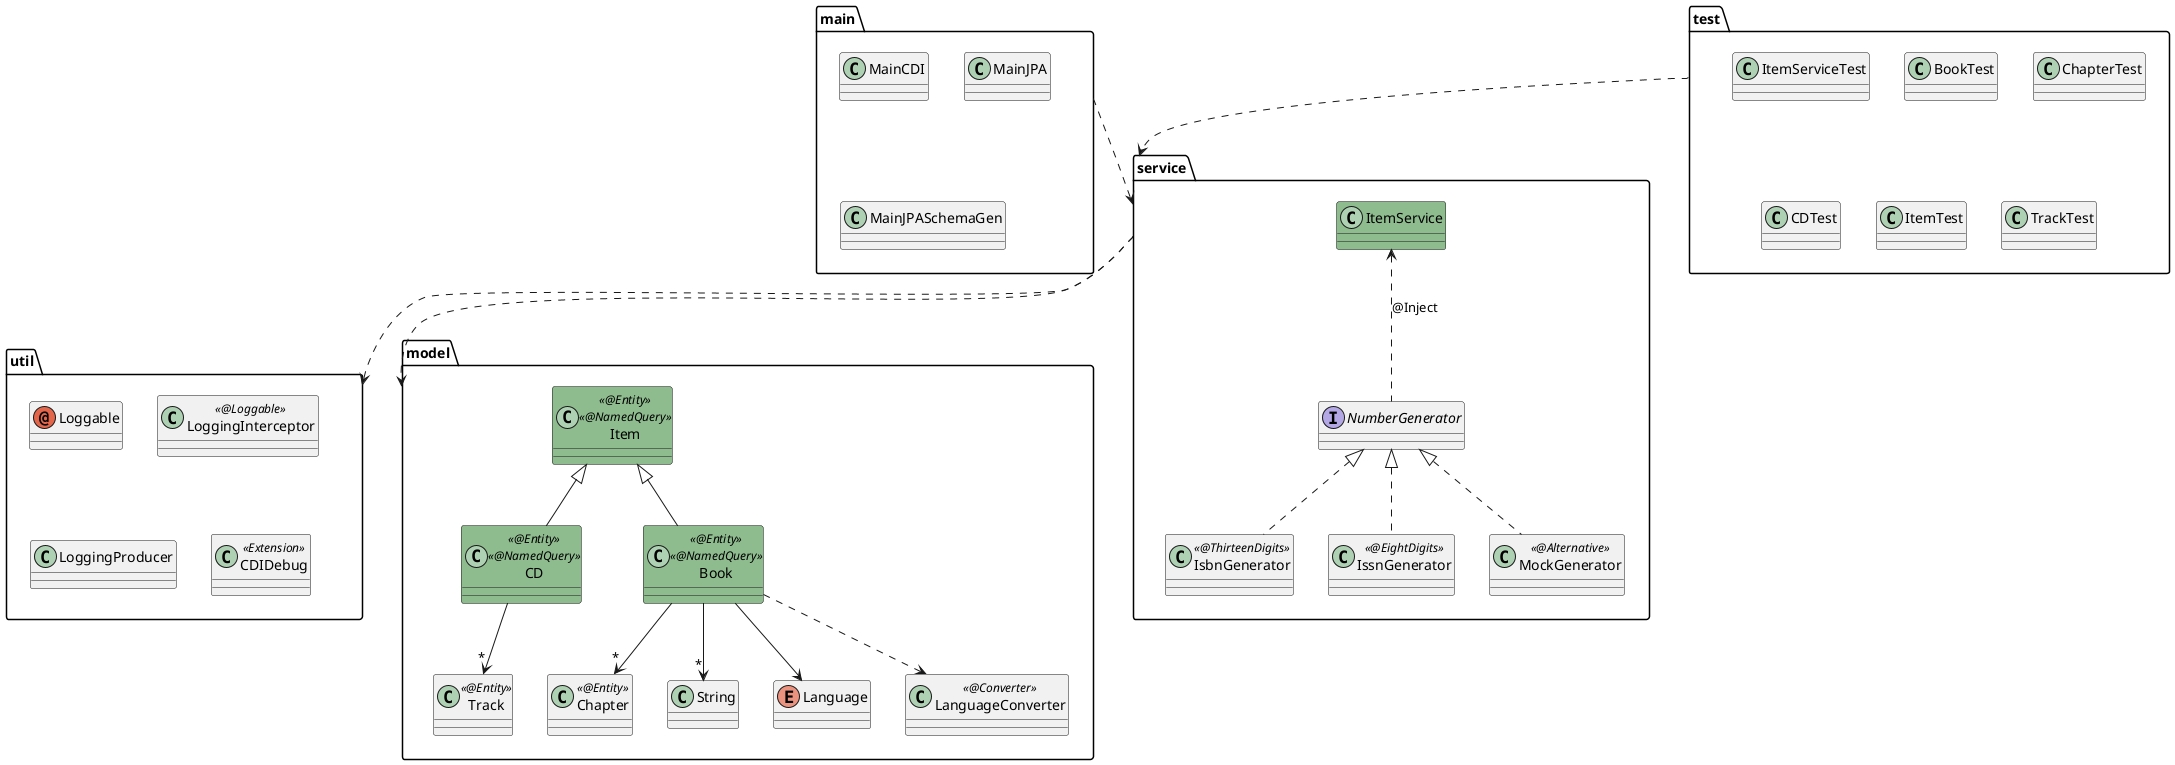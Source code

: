 @startuml

package "main" {
    class MainCDI
    class MainJPA
    class MainJPASchemaGen
}
package "test" {
    class ItemServiceTest
    class BookTest
    class ChapterTest
    class CDTest 
    class ItemTest
    class TrackTest
}

package "service" {
    interface NumberGenerator
    class IsbnGenerator << @ThirteenDigits >>
    class IssnGenerator << @EightDigits >>
    class MockGenerator << @Alternative >>
    class ItemService #8FBC8F

    ItemService <.. NumberGenerator : @Inject
    NumberGenerator <|.. IsbnGenerator
    NumberGenerator <|.. IssnGenerator
    NumberGenerator <|.. MockGenerator
}

package "model" {
    class Item << @Entity >> << @NamedQuery >> #8FBC8F
    class CD << @Entity >> << @NamedQuery >> #8FBC8F
    class Track << @Entity >>
    class Chapter << @Entity >>
    class Book << @Entity >> << @NamedQuery >>  #8FBC8F
    class String
    enum Language
    class LanguageConverter << @Converter >>

    Item <|-- CD
    Item <|-- Book
    CD --> "*" Track
    Book --> "*" String
    Book --> "*" Chapter
    Book --> Language
    Book ..> LanguageConverter
}

package "util" {
    annotation Loggable
    class LoggingInterceptor << @Loggable >>
    class LoggingProducer
    class CDIDebug << Extension >>
}

main ..> service
test ..> service
service ..> model
service ..> util

@enduml